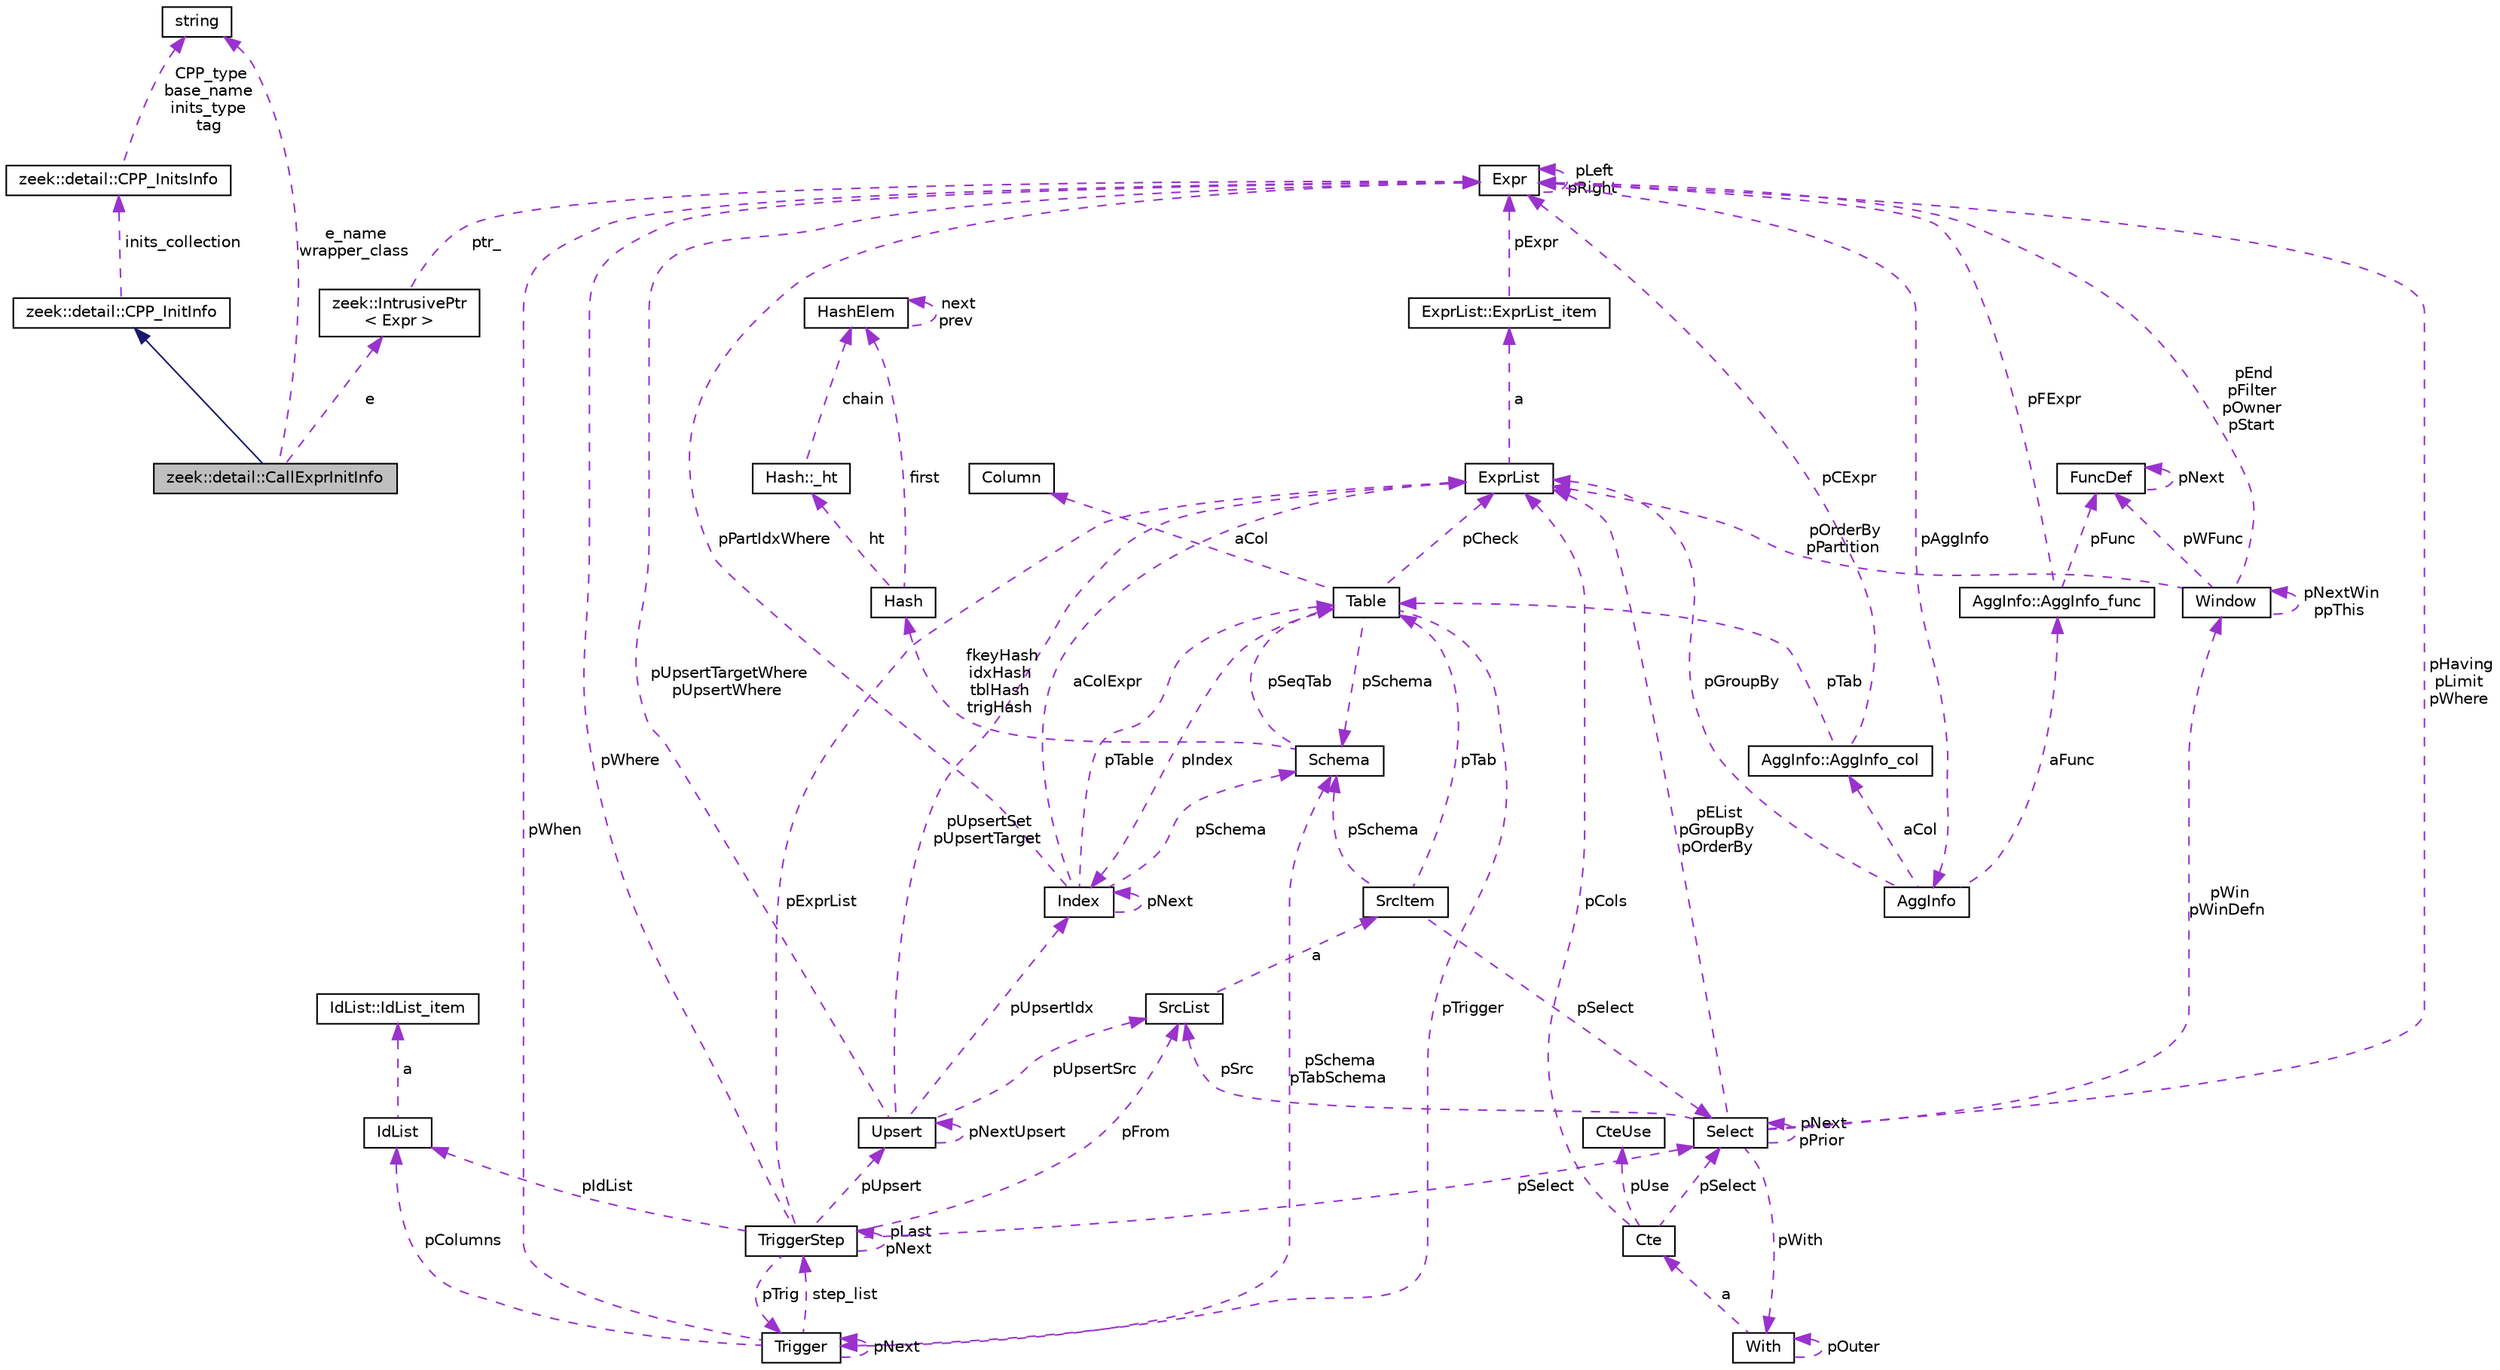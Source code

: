 digraph "zeek::detail::CallExprInitInfo"
{
 // LATEX_PDF_SIZE
  edge [fontname="Helvetica",fontsize="10",labelfontname="Helvetica",labelfontsize="10"];
  node [fontname="Helvetica",fontsize="10",shape=record];
  Node1 [label="zeek::detail::CallExprInitInfo",height=0.2,width=0.4,color="black", fillcolor="grey75", style="filled", fontcolor="black",tooltip=" "];
  Node2 -> Node1 [dir="back",color="midnightblue",fontsize="10",style="solid",fontname="Helvetica"];
  Node2 [label="zeek::detail::CPP_InitInfo",height=0.2,width=0.4,color="black", fillcolor="white", style="filled",URL="$de/dd6/classzeek_1_1detail_1_1CPP__InitInfo.html",tooltip=" "];
  Node3 -> Node2 [dir="back",color="darkorchid3",fontsize="10",style="dashed",label=" inits_collection" ,fontname="Helvetica"];
  Node3 [label="zeek::detail::CPP_InitsInfo",height=0.2,width=0.4,color="black", fillcolor="white", style="filled",URL="$d4/d31/classzeek_1_1detail_1_1CPP__InitsInfo.html",tooltip=" "];
  Node4 -> Node3 [dir="back",color="darkorchid3",fontsize="10",style="dashed",label=" CPP_type\nbase_name\ninits_type\ntag" ,fontname="Helvetica"];
  Node4 [label="string",height=0.2,width=0.4,color="black", fillcolor="white", style="filled",tooltip=" "];
  Node5 -> Node1 [dir="back",color="darkorchid3",fontsize="10",style="dashed",label=" e" ,fontname="Helvetica"];
  Node5 [label="zeek::IntrusivePtr\l\< Expr \>",height=0.2,width=0.4,color="black", fillcolor="white", style="filled",URL="$d6/dba/classzeek_1_1IntrusivePtr.html",tooltip=" "];
  Node6 -> Node5 [dir="back",color="darkorchid3",fontsize="10",style="dashed",label=" ptr_" ,fontname="Helvetica"];
  Node6 [label="Expr",height=0.2,width=0.4,color="black", fillcolor="white", style="filled",URL="$db/d1b/sqlite3_8c.html#d4/dfb/structExpr",tooltip=" "];
  Node6 -> Node6 [dir="back",color="darkorchid3",fontsize="10",style="dashed",label=" pLeft\npRight" ,fontname="Helvetica"];
  Node7 -> Node6 [dir="back",color="darkorchid3",fontsize="10",style="dashed",label=" pAggInfo" ,fontname="Helvetica"];
  Node7 [label="AggInfo",height=0.2,width=0.4,color="black", fillcolor="white", style="filled",URL="$db/d1b/sqlite3_8c.html#d2/dc8/structAggInfo",tooltip=" "];
  Node8 -> Node7 [dir="back",color="darkorchid3",fontsize="10",style="dashed",label=" pGroupBy" ,fontname="Helvetica"];
  Node8 [label="ExprList",height=0.2,width=0.4,color="black", fillcolor="white", style="filled",URL="$db/d1b/sqlite3_8c.html#d5/d5c/structExprList",tooltip=" "];
  Node9 -> Node8 [dir="back",color="darkorchid3",fontsize="10",style="dashed",label=" a" ,fontname="Helvetica"];
  Node9 [label="ExprList::ExprList_item",height=0.2,width=0.4,color="black", fillcolor="white", style="filled",URL="$db/d1b/sqlite3_8c.html#d8/dae/structExprList_1_1ExprList__item",tooltip=" "];
  Node6 -> Node9 [dir="back",color="darkorchid3",fontsize="10",style="dashed",label=" pExpr" ,fontname="Helvetica"];
  Node10 -> Node7 [dir="back",color="darkorchid3",fontsize="10",style="dashed",label=" aCol" ,fontname="Helvetica"];
  Node10 [label="AggInfo::AggInfo_col",height=0.2,width=0.4,color="black", fillcolor="white", style="filled",URL="$db/d1b/sqlite3_8c.html#d6/d3a/structAggInfo_1_1AggInfo__col",tooltip=" "];
  Node11 -> Node10 [dir="back",color="darkorchid3",fontsize="10",style="dashed",label=" pTab" ,fontname="Helvetica"];
  Node11 [label="Table",height=0.2,width=0.4,color="black", fillcolor="white", style="filled",URL="$db/d1b/sqlite3_8c.html#dc/dcb/structTable",tooltip=" "];
  Node12 -> Node11 [dir="back",color="darkorchid3",fontsize="10",style="dashed",label=" aCol" ,fontname="Helvetica"];
  Node12 [label="Column",height=0.2,width=0.4,color="black", fillcolor="white", style="filled",URL="$db/d1b/sqlite3_8c.html#dc/dc1/structColumn",tooltip=" "];
  Node13 -> Node11 [dir="back",color="darkorchid3",fontsize="10",style="dashed",label=" pIndex" ,fontname="Helvetica"];
  Node13 [label="Index",height=0.2,width=0.4,color="black", fillcolor="white", style="filled",URL="$db/d1b/sqlite3_8c.html#df/d86/structIndex",tooltip=" "];
  Node11 -> Node13 [dir="back",color="darkorchid3",fontsize="10",style="dashed",label=" pTable" ,fontname="Helvetica"];
  Node13 -> Node13 [dir="back",color="darkorchid3",fontsize="10",style="dashed",label=" pNext" ,fontname="Helvetica"];
  Node14 -> Node13 [dir="back",color="darkorchid3",fontsize="10",style="dashed",label=" pSchema" ,fontname="Helvetica"];
  Node14 [label="Schema",height=0.2,width=0.4,color="black", fillcolor="white", style="filled",URL="$db/d1b/sqlite3_8c.html#d8/db0/structSchema",tooltip=" "];
  Node15 -> Node14 [dir="back",color="darkorchid3",fontsize="10",style="dashed",label=" fkeyHash\nidxHash\ntblHash\ntrigHash" ,fontname="Helvetica"];
  Node15 [label="Hash",height=0.2,width=0.4,color="black", fillcolor="white", style="filled",URL="$db/d1b/sqlite3_8c.html#d1/dbe/structHash",tooltip=" "];
  Node16 -> Node15 [dir="back",color="darkorchid3",fontsize="10",style="dashed",label=" first" ,fontname="Helvetica"];
  Node16 [label="HashElem",height=0.2,width=0.4,color="black", fillcolor="white", style="filled",URL="$db/d1b/sqlite3_8c.html#da/d21/structHashElem",tooltip=" "];
  Node16 -> Node16 [dir="back",color="darkorchid3",fontsize="10",style="dashed",label=" next\nprev" ,fontname="Helvetica"];
  Node17 -> Node15 [dir="back",color="darkorchid3",fontsize="10",style="dashed",label=" ht" ,fontname="Helvetica"];
  Node17 [label="Hash::_ht",height=0.2,width=0.4,color="black", fillcolor="white", style="filled",URL="$db/d1b/sqlite3_8c.html#d7/d1f/structHash_1_1__ht",tooltip=" "];
  Node16 -> Node17 [dir="back",color="darkorchid3",fontsize="10",style="dashed",label=" chain" ,fontname="Helvetica"];
  Node11 -> Node14 [dir="back",color="darkorchid3",fontsize="10",style="dashed",label=" pSeqTab" ,fontname="Helvetica"];
  Node6 -> Node13 [dir="back",color="darkorchid3",fontsize="10",style="dashed",label=" pPartIdxWhere" ,fontname="Helvetica"];
  Node8 -> Node13 [dir="back",color="darkorchid3",fontsize="10",style="dashed",label=" aColExpr" ,fontname="Helvetica"];
  Node8 -> Node11 [dir="back",color="darkorchid3",fontsize="10",style="dashed",label=" pCheck" ,fontname="Helvetica"];
  Node18 -> Node11 [dir="back",color="darkorchid3",fontsize="10",style="dashed",label=" pTrigger" ,fontname="Helvetica"];
  Node18 [label="Trigger",height=0.2,width=0.4,color="black", fillcolor="white", style="filled",URL="$db/d1b/sqlite3_8c.html#dc/d15/structTrigger",tooltip=" "];
  Node6 -> Node18 [dir="back",color="darkorchid3",fontsize="10",style="dashed",label=" pWhen" ,fontname="Helvetica"];
  Node19 -> Node18 [dir="back",color="darkorchid3",fontsize="10",style="dashed",label=" pColumns" ,fontname="Helvetica"];
  Node19 [label="IdList",height=0.2,width=0.4,color="black", fillcolor="white", style="filled",URL="$db/d1b/sqlite3_8c.html#da/d69/structIdList",tooltip=" "];
  Node20 -> Node19 [dir="back",color="darkorchid3",fontsize="10",style="dashed",label=" a" ,fontname="Helvetica"];
  Node20 [label="IdList::IdList_item",height=0.2,width=0.4,color="black", fillcolor="white", style="filled",URL="$db/d1b/sqlite3_8c.html#d4/dc3/structIdList_1_1IdList__item",tooltip=" "];
  Node14 -> Node18 [dir="back",color="darkorchid3",fontsize="10",style="dashed",label=" pSchema\npTabSchema" ,fontname="Helvetica"];
  Node21 -> Node18 [dir="back",color="darkorchid3",fontsize="10",style="dashed",label=" step_list" ,fontname="Helvetica"];
  Node21 [label="TriggerStep",height=0.2,width=0.4,color="black", fillcolor="white", style="filled",URL="$db/d1b/sqlite3_8c.html#d5/da5/structTriggerStep",tooltip=" "];
  Node18 -> Node21 [dir="back",color="darkorchid3",fontsize="10",style="dashed",label=" pTrig" ,fontname="Helvetica"];
  Node22 -> Node21 [dir="back",color="darkorchid3",fontsize="10",style="dashed",label=" pSelect" ,fontname="Helvetica"];
  Node22 [label="Select",height=0.2,width=0.4,color="black", fillcolor="white", style="filled",URL="$db/d1b/sqlite3_8c.html#dd/d39/structSelect",tooltip=" "];
  Node8 -> Node22 [dir="back",color="darkorchid3",fontsize="10",style="dashed",label=" pEList\npGroupBy\npOrderBy" ,fontname="Helvetica"];
  Node23 -> Node22 [dir="back",color="darkorchid3",fontsize="10",style="dashed",label=" pSrc" ,fontname="Helvetica"];
  Node23 [label="SrcList",height=0.2,width=0.4,color="black", fillcolor="white", style="filled",URL="$db/d1b/sqlite3_8c.html#de/deb/structSrcList",tooltip=" "];
  Node24 -> Node23 [dir="back",color="darkorchid3",fontsize="10",style="dashed",label=" a" ,fontname="Helvetica"];
  Node24 [label="SrcItem",height=0.2,width=0.4,color="black", fillcolor="white", style="filled",URL="$db/d1b/sqlite3_8c.html#d0/d26/structSrcItem",tooltip=" "];
  Node14 -> Node24 [dir="back",color="darkorchid3",fontsize="10",style="dashed",label=" pSchema" ,fontname="Helvetica"];
  Node11 -> Node24 [dir="back",color="darkorchid3",fontsize="10",style="dashed",label=" pTab" ,fontname="Helvetica"];
  Node22 -> Node24 [dir="back",color="darkorchid3",fontsize="10",style="dashed",label=" pSelect" ,fontname="Helvetica"];
  Node6 -> Node22 [dir="back",color="darkorchid3",fontsize="10",style="dashed",label=" pHaving\npLimit\npWhere" ,fontname="Helvetica"];
  Node22 -> Node22 [dir="back",color="darkorchid3",fontsize="10",style="dashed",label=" pNext\npPrior" ,fontname="Helvetica"];
  Node25 -> Node22 [dir="back",color="darkorchid3",fontsize="10",style="dashed",label=" pWith" ,fontname="Helvetica"];
  Node25 [label="With",height=0.2,width=0.4,color="black", fillcolor="white", style="filled",URL="$db/d1b/sqlite3_8c.html#df/d70/structWith",tooltip=" "];
  Node25 -> Node25 [dir="back",color="darkorchid3",fontsize="10",style="dashed",label=" pOuter" ,fontname="Helvetica"];
  Node26 -> Node25 [dir="back",color="darkorchid3",fontsize="10",style="dashed",label=" a" ,fontname="Helvetica"];
  Node26 [label="Cte",height=0.2,width=0.4,color="black", fillcolor="white", style="filled",URL="$db/d1b/sqlite3_8c.html#da/dbd/structCte",tooltip=" "];
  Node8 -> Node26 [dir="back",color="darkorchid3",fontsize="10",style="dashed",label=" pCols" ,fontname="Helvetica"];
  Node22 -> Node26 [dir="back",color="darkorchid3",fontsize="10",style="dashed",label=" pSelect" ,fontname="Helvetica"];
  Node27 -> Node26 [dir="back",color="darkorchid3",fontsize="10",style="dashed",label=" pUse" ,fontname="Helvetica"];
  Node27 [label="CteUse",height=0.2,width=0.4,color="black", fillcolor="white", style="filled",URL="$db/d1b/sqlite3_8c.html#d1/d27/structCteUse",tooltip=" "];
  Node28 -> Node22 [dir="back",color="darkorchid3",fontsize="10",style="dashed",label=" pWin\npWinDefn" ,fontname="Helvetica"];
  Node28 [label="Window",height=0.2,width=0.4,color="black", fillcolor="white", style="filled",URL="$db/d1b/sqlite3_8c.html#d6/d08/structWindow",tooltip=" "];
  Node8 -> Node28 [dir="back",color="darkorchid3",fontsize="10",style="dashed",label=" pOrderBy\npPartition" ,fontname="Helvetica"];
  Node6 -> Node28 [dir="back",color="darkorchid3",fontsize="10",style="dashed",label=" pEnd\npFilter\npOwner\npStart" ,fontname="Helvetica"];
  Node28 -> Node28 [dir="back",color="darkorchid3",fontsize="10",style="dashed",label=" pNextWin\nppThis" ,fontname="Helvetica"];
  Node29 -> Node28 [dir="back",color="darkorchid3",fontsize="10",style="dashed",label=" pWFunc" ,fontname="Helvetica"];
  Node29 [label="FuncDef",height=0.2,width=0.4,color="black", fillcolor="white", style="filled",URL="$d1/d3a/structFuncDef.html",tooltip=" "];
  Node29 -> Node29 [dir="back",color="darkorchid3",fontsize="10",style="dashed",label=" pNext" ,fontname="Helvetica"];
  Node23 -> Node21 [dir="back",color="darkorchid3",fontsize="10",style="dashed",label=" pFrom" ,fontname="Helvetica"];
  Node6 -> Node21 [dir="back",color="darkorchid3",fontsize="10",style="dashed",label=" pWhere" ,fontname="Helvetica"];
  Node8 -> Node21 [dir="back",color="darkorchid3",fontsize="10",style="dashed",label=" pExprList" ,fontname="Helvetica"];
  Node19 -> Node21 [dir="back",color="darkorchid3",fontsize="10",style="dashed",label=" pIdList" ,fontname="Helvetica"];
  Node30 -> Node21 [dir="back",color="darkorchid3",fontsize="10",style="dashed",label=" pUpsert" ,fontname="Helvetica"];
  Node30 [label="Upsert",height=0.2,width=0.4,color="black", fillcolor="white", style="filled",URL="$db/d1b/sqlite3_8c.html#da/d8e/structUpsert",tooltip=" "];
  Node8 -> Node30 [dir="back",color="darkorchid3",fontsize="10",style="dashed",label=" pUpsertSet\npUpsertTarget" ,fontname="Helvetica"];
  Node6 -> Node30 [dir="back",color="darkorchid3",fontsize="10",style="dashed",label=" pUpsertTargetWhere\npUpsertWhere" ,fontname="Helvetica"];
  Node30 -> Node30 [dir="back",color="darkorchid3",fontsize="10",style="dashed",label=" pNextUpsert" ,fontname="Helvetica"];
  Node13 -> Node30 [dir="back",color="darkorchid3",fontsize="10",style="dashed",label=" pUpsertIdx" ,fontname="Helvetica"];
  Node23 -> Node30 [dir="back",color="darkorchid3",fontsize="10",style="dashed",label=" pUpsertSrc" ,fontname="Helvetica"];
  Node21 -> Node21 [dir="back",color="darkorchid3",fontsize="10",style="dashed",label=" pLast\npNext" ,fontname="Helvetica"];
  Node18 -> Node18 [dir="back",color="darkorchid3",fontsize="10",style="dashed",label=" pNext" ,fontname="Helvetica"];
  Node14 -> Node11 [dir="back",color="darkorchid3",fontsize="10",style="dashed",label=" pSchema" ,fontname="Helvetica"];
  Node6 -> Node10 [dir="back",color="darkorchid3",fontsize="10",style="dashed",label=" pCExpr" ,fontname="Helvetica"];
  Node31 -> Node7 [dir="back",color="darkorchid3",fontsize="10",style="dashed",label=" aFunc" ,fontname="Helvetica"];
  Node31 [label="AggInfo::AggInfo_func",height=0.2,width=0.4,color="black", fillcolor="white", style="filled",URL="$db/d1b/sqlite3_8c.html#d3/d2e/structAggInfo_1_1AggInfo__func",tooltip=" "];
  Node6 -> Node31 [dir="back",color="darkorchid3",fontsize="10",style="dashed",label=" pFExpr" ,fontname="Helvetica"];
  Node29 -> Node31 [dir="back",color="darkorchid3",fontsize="10",style="dashed",label=" pFunc" ,fontname="Helvetica"];
  Node4 -> Node1 [dir="back",color="darkorchid3",fontsize="10",style="dashed",label=" e_name\nwrapper_class" ,fontname="Helvetica"];
}
